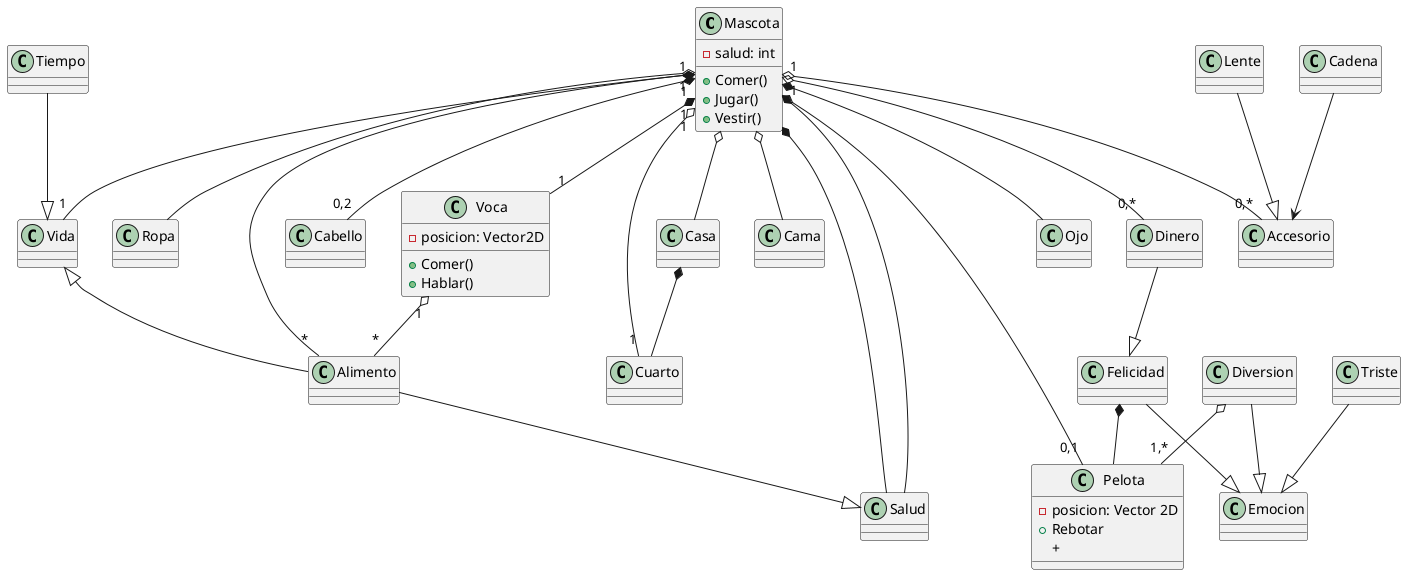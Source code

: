  @startuml
class Mascota {
    - salud: int
    + Comer()
    + Jugar()
    + Vestir()
}
class Alimento
class Salud 
class Pelota{
    - posicion: Vector 2D
    + Rebotar
    +
}
class Emocion
class Felicidad
class Triste
class Cama
class Ojo
class Vida
class Tiempo
class Voca {
    - posicion: Vector2D
    + Comer()
    + Hablar()
}
class Ropa
class Dinero
class Cuarto
class Diversion
class Casa
class Accesorio
class Lente
class Cadena
class Cabello

Mascota "1" *-- "0,2" Cabello
Cadena --> Accesorio
Lente --|> Accesorio
Mascota "1" o-- "0,*" Accesorio 
Mascota o-- Casa
Mascota *-- Salud
Casa *-- Cuarto
Diversion o-- "1,*" Pelota
Diversion --|> Emocion
Mascota "1" o-- "1" Cuarto 
Dinero  --|>  Felicidad
Mascota "1" o-- "0,*" Dinero
Mascota o-- Ropa
Mascota "1" o-- "*" Alimento
Mascota *-- Salud
Alimento  --|> Salud
Mascota o-- "0,1" Pelota
Felicidad --|> Emocion
Triste --|> Emocion
Mascota o-- Cama
Felicidad *-- Pelota
Mascota *-- Ojo
Mascota "1" *-- "1" Vida
Vida <|-- Alimento
Tiempo --|> Vida
Mascota "1" *-- "1" Voca
Voca "1" o-- "*" Alimento

@enduml